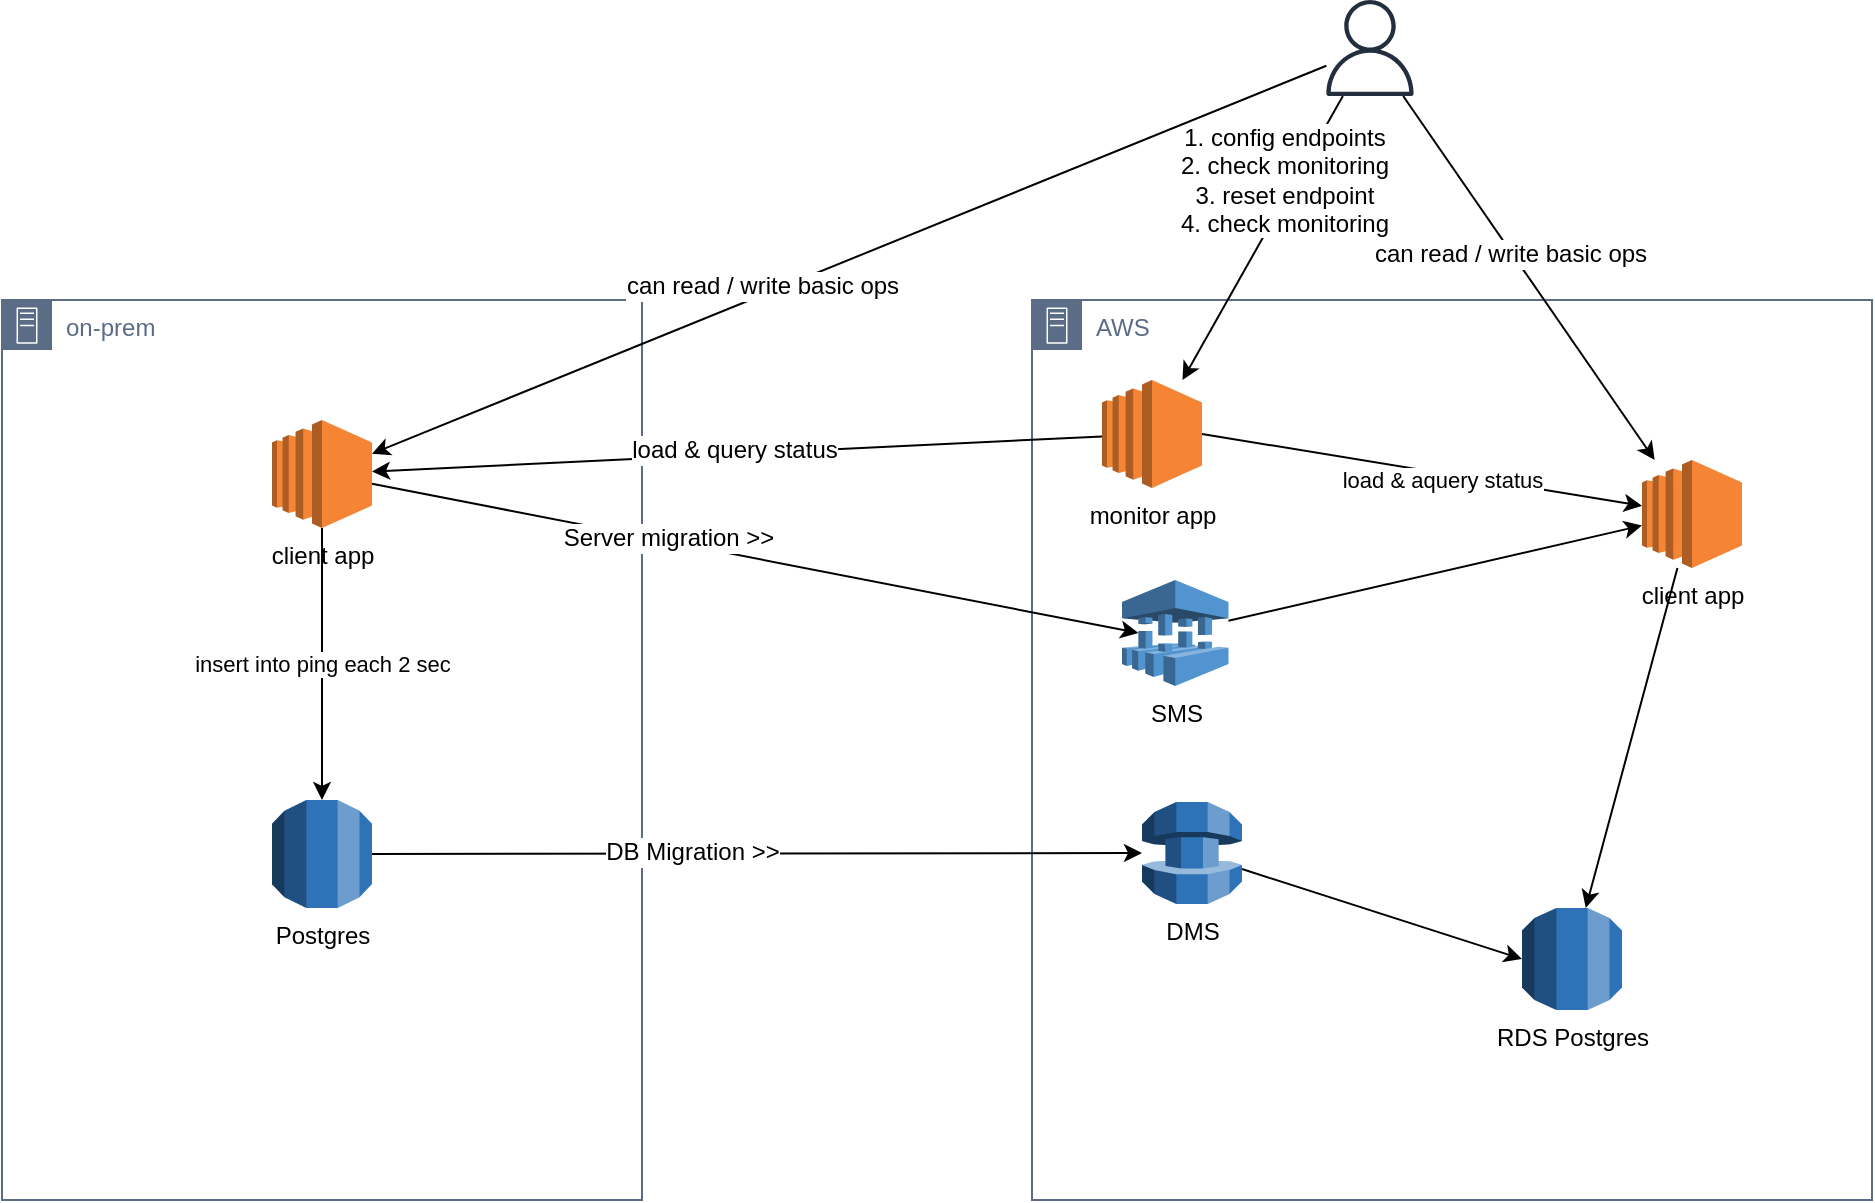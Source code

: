 <mxfile version="12.7.9" type="device"><diagram id="Oiccn0KUc7wofUNRPpno" name="Page-1"><mxGraphModel dx="1661" dy="908" grid="1" gridSize="10" guides="1" tooltips="1" connect="1" arrows="1" fold="1" page="1" pageScale="1" pageWidth="1169" pageHeight="827" background="none" math="0" shadow="0"><root><mxCell id="0"/><mxCell id="1" parent="0"/><mxCell id="aqvKO8wuvMD_dfLFhJL7-3" value="on-prem" style="points=[[0,0],[0.25,0],[0.5,0],[0.75,0],[1,0],[1,0.25],[1,0.5],[1,0.75],[1,1],[0.75,1],[0.5,1],[0.25,1],[0,1],[0,0.75],[0,0.5],[0,0.25]];outlineConnect=0;gradientColor=none;html=1;whiteSpace=wrap;fontSize=12;fontStyle=0;shape=mxgraph.aws4.group;grIcon=mxgraph.aws4.group_on_premise;strokeColor=#5A6C86;fillColor=none;verticalAlign=top;align=left;spacingLeft=30;fontColor=#5A6C86;dashed=0;" vertex="1" parent="1"><mxGeometry x="90" y="170" width="320" height="450" as="geometry"/></mxCell><mxCell id="aqvKO8wuvMD_dfLFhJL7-4" value="AWS" style="points=[[0,0],[0.25,0],[0.5,0],[0.75,0],[1,0],[1,0.25],[1,0.5],[1,0.75],[1,1],[0.75,1],[0.5,1],[0.25,1],[0,1],[0,0.75],[0,0.5],[0,0.25]];outlineConnect=0;gradientColor=none;html=1;whiteSpace=wrap;fontSize=12;fontStyle=0;shape=mxgraph.aws4.group;grIcon=mxgraph.aws4.group_on_premise;strokeColor=#5A6C86;fillColor=none;verticalAlign=top;align=left;spacingLeft=30;fontColor=#5A6C86;dashed=0;" vertex="1" parent="1"><mxGeometry x="605" y="170" width="420" height="450" as="geometry"/></mxCell><mxCell id="aqvKO8wuvMD_dfLFhJL7-10" value="insert into ping each 2 sec" style="edgeStyle=none;rounded=0;orthogonalLoop=1;jettySize=auto;html=1;entryX=0.5;entryY=0;entryDx=0;entryDy=0;entryPerimeter=0;" edge="1" parent="1" source="aqvKO8wuvMD_dfLFhJL7-35" target="aqvKO8wuvMD_dfLFhJL7-11"><mxGeometry relative="1" as="geometry"><mxPoint x="250" y="290" as="sourcePoint"/><mxPoint x="234.062" y="400" as="targetPoint"/></mxGeometry></mxCell><mxCell id="aqvKO8wuvMD_dfLFhJL7-23" style="edgeStyle=none;rounded=0;orthogonalLoop=1;jettySize=auto;html=1;entryX=0.155;entryY=0.5;entryDx=0;entryDy=0;entryPerimeter=0;" edge="1" parent="1" source="aqvKO8wuvMD_dfLFhJL7-35" target="aqvKO8wuvMD_dfLFhJL7-21"><mxGeometry relative="1" as="geometry"><mxPoint x="274.99" y="269.377" as="sourcePoint"/></mxGeometry></mxCell><mxCell id="aqvKO8wuvMD_dfLFhJL7-25" value="Server migration &amp;gt;&amp;gt;" style="text;html=1;align=center;verticalAlign=middle;resizable=0;points=[];labelBackgroundColor=#ffffff;" vertex="1" connectable="0" parent="aqvKO8wuvMD_dfLFhJL7-23"><mxGeometry x="-0.225" y="2" relative="1" as="geometry"><mxPoint x="-1" as="offset"/></mxGeometry></mxCell><mxCell id="aqvKO8wuvMD_dfLFhJL7-8" style="rounded=0;orthogonalLoop=1;jettySize=auto;html=1;" edge="1" parent="1" source="aqvKO8wuvMD_dfLFhJL7-40" target="aqvKO8wuvMD_dfLFhJL7-35"><mxGeometry relative="1" as="geometry"><mxPoint x="640.01" y="236.325" as="sourcePoint"/><mxPoint x="274.99" y="263.193" as="targetPoint"/></mxGeometry></mxCell><mxCell id="aqvKO8wuvMD_dfLFhJL7-9" value="load &amp;amp; query status" style="text;html=1;align=center;verticalAlign=middle;resizable=0;points=[];labelBackgroundColor=#ffffff;" vertex="1" connectable="0" parent="aqvKO8wuvMD_dfLFhJL7-8"><mxGeometry x="0.007" y="-2" relative="1" as="geometry"><mxPoint as="offset"/></mxGeometry></mxCell><mxCell id="aqvKO8wuvMD_dfLFhJL7-29" value="load &amp;amp; aquery status" style="edgeStyle=none;rounded=0;orthogonalLoop=1;jettySize=auto;html=1;exitX=1;exitY=0.5;exitDx=0;exitDy=0;exitPerimeter=0;" edge="1" parent="1" source="aqvKO8wuvMD_dfLFhJL7-40" target="aqvKO8wuvMD_dfLFhJL7-20"><mxGeometry x="0.096" y="-3" relative="1" as="geometry"><mxPoint x="689.99" y="238.887" as="sourcePoint"/><mxPoint as="offset"/></mxGeometry></mxCell><mxCell id="aqvKO8wuvMD_dfLFhJL7-18" style="edgeStyle=none;rounded=0;orthogonalLoop=1;jettySize=auto;html=1;" edge="1" parent="1" source="aqvKO8wuvMD_dfLFhJL7-11" target="aqvKO8wuvMD_dfLFhJL7-14"><mxGeometry relative="1" as="geometry"/></mxCell><mxCell id="aqvKO8wuvMD_dfLFhJL7-24" value="DB Migration &amp;gt;&amp;gt;" style="text;html=1;align=center;verticalAlign=middle;resizable=0;points=[];labelBackgroundColor=#ffffff;" vertex="1" connectable="0" parent="aqvKO8wuvMD_dfLFhJL7-18"><mxGeometry x="-0.172" y="1" relative="1" as="geometry"><mxPoint as="offset"/></mxGeometry></mxCell><mxCell id="aqvKO8wuvMD_dfLFhJL7-11" value="Postgres" style="outlineConnect=0;dashed=0;verticalLabelPosition=bottom;verticalAlign=top;align=center;html=1;shape=mxgraph.aws3.rds;fillColor=#2E73B8;gradientColor=none;" vertex="1" parent="1"><mxGeometry x="225" y="420" width="50" height="54" as="geometry"/></mxCell><mxCell id="aqvKO8wuvMD_dfLFhJL7-12" value="RDS Postgres" style="outlineConnect=0;dashed=0;verticalLabelPosition=bottom;verticalAlign=top;align=center;html=1;shape=mxgraph.aws3.rds;fillColor=#2E73B8;gradientColor=none;" vertex="1" parent="1"><mxGeometry x="850" y="474" width="50" height="51" as="geometry"/></mxCell><mxCell id="aqvKO8wuvMD_dfLFhJL7-19" style="edgeStyle=none;rounded=0;orthogonalLoop=1;jettySize=auto;html=1;entryX=0;entryY=0.5;entryDx=0;entryDy=0;entryPerimeter=0;" edge="1" parent="1" source="aqvKO8wuvMD_dfLFhJL7-14" target="aqvKO8wuvMD_dfLFhJL7-12"><mxGeometry relative="1" as="geometry"/></mxCell><mxCell id="aqvKO8wuvMD_dfLFhJL7-14" value="DMS" style="outlineConnect=0;dashed=0;verticalLabelPosition=bottom;verticalAlign=top;align=center;html=1;shape=mxgraph.aws3.database_migration_service;fillColor=#2E73B8;gradientColor=none;" vertex="1" parent="1"><mxGeometry x="660" y="421" width="50" height="51" as="geometry"/></mxCell><mxCell id="aqvKO8wuvMD_dfLFhJL7-30" style="edgeStyle=none;rounded=0;orthogonalLoop=1;jettySize=auto;html=1;" edge="1" parent="1" source="aqvKO8wuvMD_dfLFhJL7-20" target="aqvKO8wuvMD_dfLFhJL7-12"><mxGeometry relative="1" as="geometry"/></mxCell><mxCell id="aqvKO8wuvMD_dfLFhJL7-20" value="client app" style="outlineConnect=0;dashed=0;verticalLabelPosition=bottom;verticalAlign=top;align=center;html=1;shape=mxgraph.aws3.ec2;fillColor=#F58534;gradientColor=none;" vertex="1" parent="1"><mxGeometry x="910" y="250" width="50" height="54" as="geometry"/></mxCell><mxCell id="aqvKO8wuvMD_dfLFhJL7-22" style="edgeStyle=none;rounded=0;orthogonalLoop=1;jettySize=auto;html=1;" edge="1" parent="1" source="aqvKO8wuvMD_dfLFhJL7-21" target="aqvKO8wuvMD_dfLFhJL7-20"><mxGeometry relative="1" as="geometry"/></mxCell><mxCell id="aqvKO8wuvMD_dfLFhJL7-21" value="SMS" style="outlineConnect=0;dashed=0;verticalLabelPosition=bottom;verticalAlign=top;align=center;html=1;shape=mxgraph.aws3.server_migration_service;fillColor=#5294CF;gradientColor=none;" vertex="1" parent="1"><mxGeometry x="650" y="310" width="53.25" height="53" as="geometry"/></mxCell><mxCell id="aqvKO8wuvMD_dfLFhJL7-27" style="edgeStyle=none;rounded=0;orthogonalLoop=1;jettySize=auto;html=1;" edge="1" parent="1" source="aqvKO8wuvMD_dfLFhJL7-26" target="aqvKO8wuvMD_dfLFhJL7-40"><mxGeometry relative="1" as="geometry"><mxPoint x="679.267" y="210" as="targetPoint"/></mxGeometry></mxCell><mxCell id="aqvKO8wuvMD_dfLFhJL7-28" value="1. config endpoints&lt;br&gt;2. check monitoring&lt;br&gt;3. reset endpoint&lt;br&gt;4. check monitoring" style="text;html=1;align=center;verticalAlign=middle;resizable=0;points=[];labelBackgroundColor=#ffffff;" vertex="1" connectable="0" parent="aqvKO8wuvMD_dfLFhJL7-27"><mxGeometry x="-0.645" relative="1" as="geometry"><mxPoint x="-15.75" y="16.5" as="offset"/></mxGeometry></mxCell><mxCell id="aqvKO8wuvMD_dfLFhJL7-31" style="edgeStyle=none;rounded=0;orthogonalLoop=1;jettySize=auto;html=1;" edge="1" parent="1" source="aqvKO8wuvMD_dfLFhJL7-26" target="aqvKO8wuvMD_dfLFhJL7-35"><mxGeometry relative="1" as="geometry"><mxPoint x="274.99" y="254.46" as="targetPoint"/></mxGeometry></mxCell><mxCell id="aqvKO8wuvMD_dfLFhJL7-33" value="can read / write basic ops" style="text;html=1;align=center;verticalAlign=middle;resizable=0;points=[];labelBackgroundColor=#ffffff;" vertex="1" connectable="0" parent="aqvKO8wuvMD_dfLFhJL7-31"><mxGeometry x="0.177" y="-5" relative="1" as="geometry"><mxPoint as="offset"/></mxGeometry></mxCell><mxCell id="aqvKO8wuvMD_dfLFhJL7-32" style="edgeStyle=none;rounded=0;orthogonalLoop=1;jettySize=auto;html=1;" edge="1" parent="1" source="aqvKO8wuvMD_dfLFhJL7-26" target="aqvKO8wuvMD_dfLFhJL7-20"><mxGeometry relative="1" as="geometry"/></mxCell><mxCell id="aqvKO8wuvMD_dfLFhJL7-34" value="can read / write basic ops" style="text;html=1;align=center;verticalAlign=middle;resizable=0;points=[];labelBackgroundColor=#ffffff;" vertex="1" connectable="0" parent="aqvKO8wuvMD_dfLFhJL7-32"><mxGeometry x="-0.131" relative="1" as="geometry"><mxPoint x="-1" as="offset"/></mxGeometry></mxCell><mxCell id="aqvKO8wuvMD_dfLFhJL7-26" value="" style="outlineConnect=0;fontColor=#232F3E;gradientColor=none;fillColor=#232F3E;strokeColor=none;dashed=0;verticalLabelPosition=bottom;verticalAlign=top;align=center;html=1;fontSize=12;fontStyle=0;aspect=fixed;pointerEvents=1;shape=mxgraph.aws4.user;" vertex="1" parent="1"><mxGeometry x="750" y="20" width="48" height="48" as="geometry"/></mxCell><mxCell id="aqvKO8wuvMD_dfLFhJL7-35" value="client app" style="outlineConnect=0;dashed=0;verticalLabelPosition=bottom;verticalAlign=top;align=center;html=1;shape=mxgraph.aws3.ec2;fillColor=#F58534;gradientColor=none;" vertex="1" parent="1"><mxGeometry x="225" y="230" width="50" height="54" as="geometry"/></mxCell><mxCell id="aqvKO8wuvMD_dfLFhJL7-40" value="monitor app" style="outlineConnect=0;dashed=0;verticalLabelPosition=bottom;verticalAlign=top;align=center;html=1;shape=mxgraph.aws3.ec2;fillColor=#F58534;gradientColor=none;" vertex="1" parent="1"><mxGeometry x="640" y="210" width="50" height="54" as="geometry"/></mxCell></root></mxGraphModel></diagram></mxfile>
